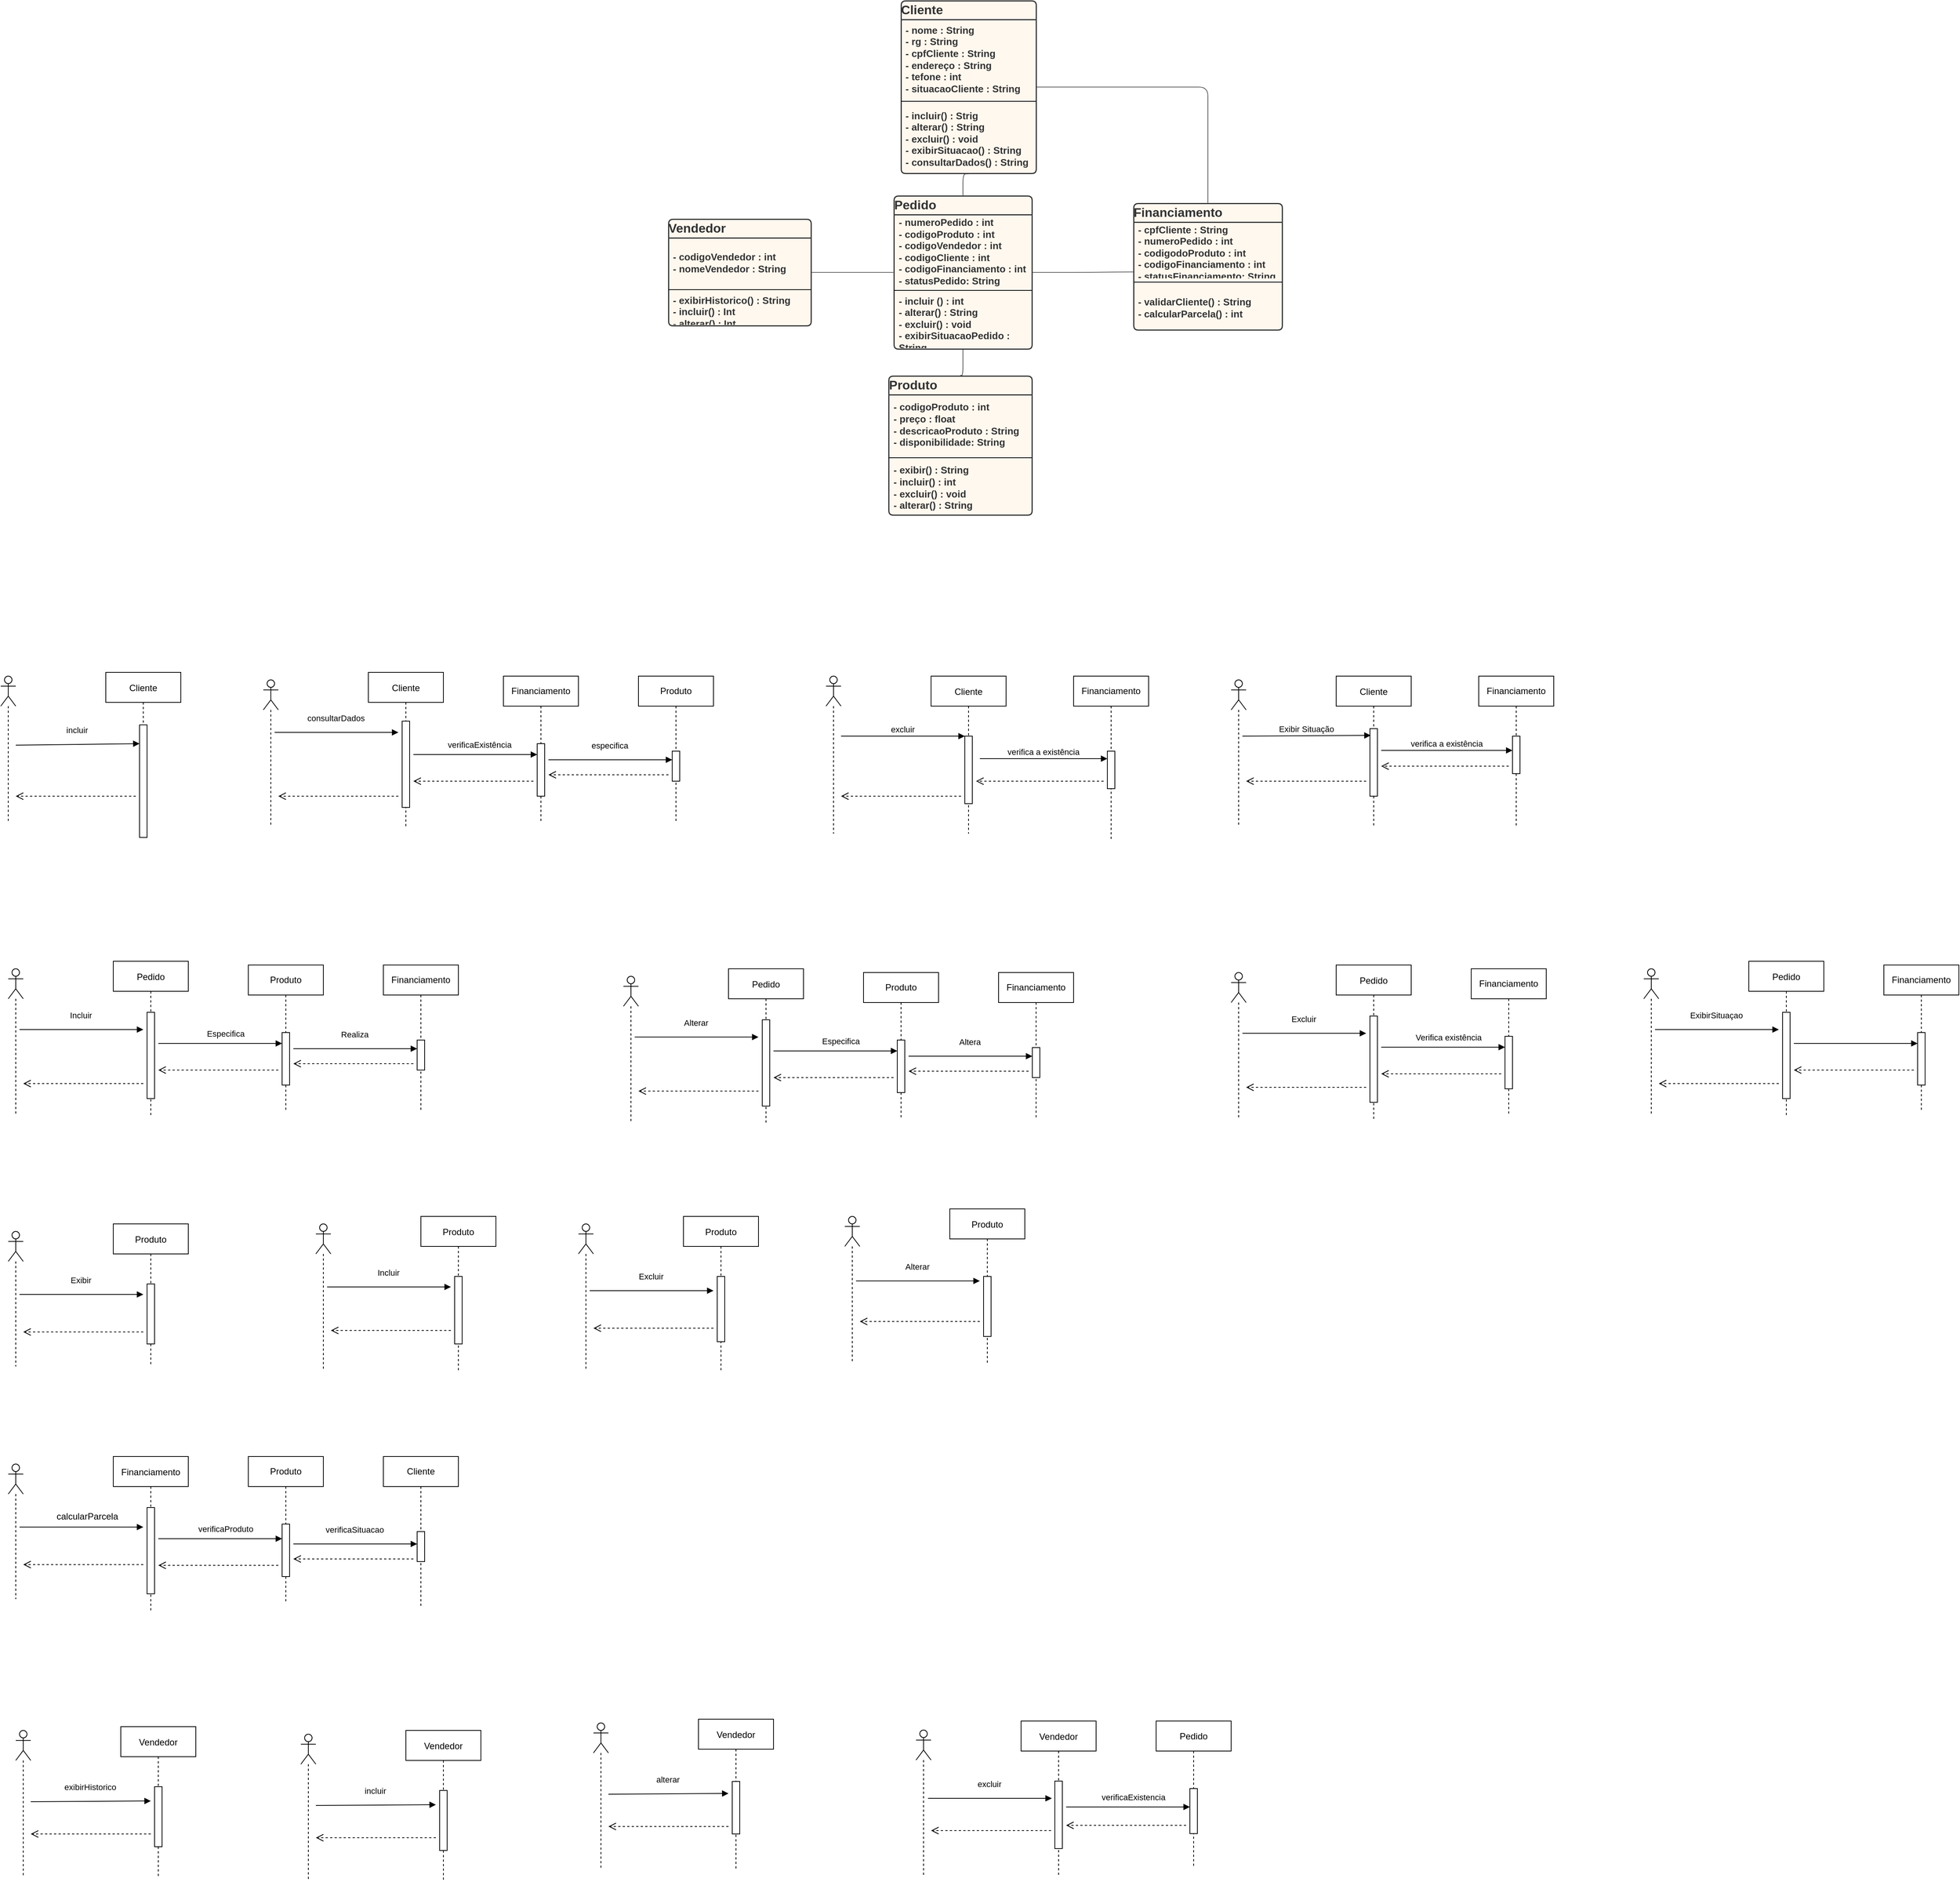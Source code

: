 <mxfile version="14.6.13" type="github">
  <diagram id="kgpKYQtTHZ0yAKxKKP6v" name="Page-1">
    <mxGraphModel dx="2568" dy="1493" grid="1" gridSize="10" guides="1" tooltips="1" connect="1" arrows="1" fold="1" page="1" pageScale="1" pageWidth="850" pageHeight="1100" math="0" shadow="0">
      <root>
        <mxCell id="0" />
        <mxCell id="1" parent="0" />
        <mxCell id="3nuBFxr9cyL0pnOWT2aG-5" value="Cliente" style="shape=umlLifeline;perimeter=lifelinePerimeter;container=1;collapsible=0;recursiveResize=0;rounded=0;shadow=0;strokeWidth=1;" parent="1" vertex="1">
          <mxGeometry x="300" y="80" width="100" height="210" as="geometry" />
        </mxCell>
        <mxCell id="3nuBFxr9cyL0pnOWT2aG-6" value="" style="points=[];perimeter=orthogonalPerimeter;rounded=0;shadow=0;strokeWidth=1;" parent="3nuBFxr9cyL0pnOWT2aG-5" vertex="1">
          <mxGeometry x="45" y="80" width="10" height="90" as="geometry" />
        </mxCell>
        <mxCell id="3nuBFxr9cyL0pnOWT2aG-7" value="" style="verticalAlign=bottom;endArrow=open;dashed=1;endSize=8;shadow=0;strokeWidth=1;" parent="1" edge="1">
          <mxGeometry relative="1" as="geometry">
            <mxPoint x="180" y="240" as="targetPoint" />
            <mxPoint x="340" y="240" as="sourcePoint" />
          </mxGeometry>
        </mxCell>
        <mxCell id="3nuBFxr9cyL0pnOWT2aG-8" value="excluir" style="verticalAlign=bottom;endArrow=block;entryX=0;entryY=0;shadow=0;strokeWidth=1;" parent="1" target="3nuBFxr9cyL0pnOWT2aG-6" edge="1">
          <mxGeometry relative="1" as="geometry">
            <mxPoint x="180" y="160" as="sourcePoint" />
          </mxGeometry>
        </mxCell>
        <mxCell id="IlzDBT_YhNbfhRG8kvDQ-3" value="" style="shape=umlLifeline;participant=umlActor;perimeter=lifelinePerimeter;whiteSpace=wrap;html=1;container=1;collapsible=0;recursiveResize=0;verticalAlign=top;spacingTop=36;outlineConnect=0;" parent="1" vertex="1">
          <mxGeometry x="160" y="80" width="20" height="210" as="geometry" />
        </mxCell>
        <mxCell id="IlzDBT_YhNbfhRG8kvDQ-4" value="Financiamento" style="shape=umlLifeline;perimeter=lifelinePerimeter;whiteSpace=wrap;html=1;container=1;collapsible=0;recursiveResize=0;outlineConnect=0;" parent="1" vertex="1">
          <mxGeometry x="490" y="80" width="100" height="220" as="geometry" />
        </mxCell>
        <mxCell id="IlzDBT_YhNbfhRG8kvDQ-5" value="" style="points=[];perimeter=orthogonalPerimeter;rounded=0;shadow=0;strokeWidth=1;" parent="1" vertex="1">
          <mxGeometry x="535" y="180" width="10" height="50" as="geometry" />
        </mxCell>
        <mxCell id="IlzDBT_YhNbfhRG8kvDQ-6" value="verifica a existência" style="verticalAlign=bottom;endArrow=block;entryX=0;entryY=0;shadow=0;strokeWidth=1;" parent="1" edge="1">
          <mxGeometry relative="1" as="geometry">
            <mxPoint x="365" y="190.0" as="sourcePoint" />
            <mxPoint x="535" y="190.0" as="targetPoint" />
          </mxGeometry>
        </mxCell>
        <mxCell id="IlzDBT_YhNbfhRG8kvDQ-7" value="" style="verticalAlign=bottom;endArrow=open;dashed=1;endSize=8;exitX=0;exitY=0.95;shadow=0;strokeWidth=1;" parent="1" edge="1">
          <mxGeometry x="-0.059" y="-10" relative="1" as="geometry">
            <mxPoint x="360" y="220.0" as="targetPoint" />
            <mxPoint x="530" y="220.0" as="sourcePoint" />
            <mxPoint as="offset" />
          </mxGeometry>
        </mxCell>
        <mxCell id="IlzDBT_YhNbfhRG8kvDQ-8" value="Cliente" style="shape=umlLifeline;perimeter=lifelinePerimeter;container=1;collapsible=0;recursiveResize=0;rounded=0;shadow=0;strokeWidth=1;" parent="1" vertex="1">
          <mxGeometry x="840" y="80" width="100" height="200" as="geometry" />
        </mxCell>
        <mxCell id="IlzDBT_YhNbfhRG8kvDQ-9" value="" style="points=[];perimeter=orthogonalPerimeter;rounded=0;shadow=0;strokeWidth=1;" parent="IlzDBT_YhNbfhRG8kvDQ-8" vertex="1">
          <mxGeometry x="45" y="70" width="10" height="90" as="geometry" />
        </mxCell>
        <mxCell id="IlzDBT_YhNbfhRG8kvDQ-10" value="" style="verticalAlign=bottom;endArrow=open;dashed=1;endSize=8;shadow=0;strokeWidth=1;" parent="1" edge="1">
          <mxGeometry relative="1" as="geometry">
            <mxPoint x="720" y="220" as="targetPoint" />
            <mxPoint x="880" y="220" as="sourcePoint" />
          </mxGeometry>
        </mxCell>
        <mxCell id="IlzDBT_YhNbfhRG8kvDQ-11" value="Exibir Situação" style="verticalAlign=bottom;endArrow=block;shadow=0;strokeWidth=1;entryX=0.1;entryY=0.1;entryDx=0;entryDy=0;entryPerimeter=0;" parent="1" target="IlzDBT_YhNbfhRG8kvDQ-9" edge="1">
          <mxGeometry relative="1" as="geometry">
            <mxPoint x="715" y="160.0" as="sourcePoint" />
            <mxPoint x="886" y="155" as="targetPoint" />
          </mxGeometry>
        </mxCell>
        <mxCell id="IlzDBT_YhNbfhRG8kvDQ-12" value="" style="shape=umlLifeline;participant=umlActor;perimeter=lifelinePerimeter;whiteSpace=wrap;html=1;container=1;collapsible=0;recursiveResize=0;verticalAlign=top;spacingTop=36;outlineConnect=0;" parent="1" vertex="1">
          <mxGeometry x="700" y="85" width="20" height="195" as="geometry" />
        </mxCell>
        <mxCell id="IlzDBT_YhNbfhRG8kvDQ-13" value="Financiamento" style="shape=umlLifeline;perimeter=lifelinePerimeter;whiteSpace=wrap;html=1;container=1;collapsible=0;recursiveResize=0;outlineConnect=0;" parent="1" vertex="1">
          <mxGeometry x="1030" y="80" width="100" height="200" as="geometry" />
        </mxCell>
        <mxCell id="IlzDBT_YhNbfhRG8kvDQ-14" value="" style="points=[];perimeter=orthogonalPerimeter;rounded=0;shadow=0;strokeWidth=1;" parent="IlzDBT_YhNbfhRG8kvDQ-13" vertex="1">
          <mxGeometry x="45" y="80" width="10" height="50" as="geometry" />
        </mxCell>
        <mxCell id="IlzDBT_YhNbfhRG8kvDQ-15" value="verifica a existência" style="verticalAlign=bottom;endArrow=block;entryX=0;entryY=0.38;shadow=0;strokeWidth=1;entryDx=0;entryDy=0;entryPerimeter=0;" parent="1" target="IlzDBT_YhNbfhRG8kvDQ-14" edge="1">
          <mxGeometry relative="1" as="geometry">
            <mxPoint x="900" y="179" as="sourcePoint" />
            <mxPoint x="1075" y="190.0" as="targetPoint" />
          </mxGeometry>
        </mxCell>
        <mxCell id="IlzDBT_YhNbfhRG8kvDQ-16" value="" style="verticalAlign=bottom;endArrow=open;dashed=1;endSize=8;shadow=0;strokeWidth=1;" parent="1" edge="1">
          <mxGeometry x="-0.059" y="-10" relative="1" as="geometry">
            <mxPoint x="900" y="200" as="targetPoint" />
            <mxPoint x="1070" y="200" as="sourcePoint" />
            <mxPoint as="offset" />
          </mxGeometry>
        </mxCell>
        <mxCell id="IlzDBT_YhNbfhRG8kvDQ-27" value="Cliente" style="shape=umlLifeline;perimeter=lifelinePerimeter;container=1;collapsible=0;recursiveResize=0;rounded=0;shadow=0;strokeWidth=1;" parent="1" vertex="1">
          <mxGeometry x="-450" y="75" width="100" height="205" as="geometry" />
        </mxCell>
        <mxCell id="IlzDBT_YhNbfhRG8kvDQ-28" value="" style="points=[];perimeter=orthogonalPerimeter;rounded=0;shadow=0;strokeWidth=1;" parent="IlzDBT_YhNbfhRG8kvDQ-27" vertex="1">
          <mxGeometry x="45" y="65" width="10" height="115" as="geometry" />
        </mxCell>
        <mxCell id="IlzDBT_YhNbfhRG8kvDQ-30" value="consultarDados" style="verticalAlign=bottom;endArrow=block;shadow=0;strokeWidth=1;" parent="1" edge="1">
          <mxGeometry x="-0.005" y="10" relative="1" as="geometry">
            <mxPoint x="-575" y="155.0" as="sourcePoint" />
            <mxPoint x="-410" y="155" as="targetPoint" />
            <mxPoint as="offset" />
          </mxGeometry>
        </mxCell>
        <mxCell id="IlzDBT_YhNbfhRG8kvDQ-31" value="" style="shape=umlLifeline;participant=umlActor;perimeter=lifelinePerimeter;whiteSpace=wrap;html=1;container=1;collapsible=0;recursiveResize=0;verticalAlign=top;spacingTop=36;outlineConnect=0;" parent="1" vertex="1">
          <mxGeometry x="-590" y="85" width="20" height="195" as="geometry" />
        </mxCell>
        <mxCell id="IlzDBT_YhNbfhRG8kvDQ-40" value="Cliente" style="shape=umlLifeline;perimeter=lifelinePerimeter;container=1;collapsible=0;recursiveResize=0;rounded=0;shadow=0;strokeWidth=1;" parent="1" vertex="1">
          <mxGeometry x="-800" y="75" width="100" height="220" as="geometry" />
        </mxCell>
        <mxCell id="IlzDBT_YhNbfhRG8kvDQ-41" value="" style="points=[];perimeter=orthogonalPerimeter;rounded=0;shadow=0;strokeWidth=1;" parent="IlzDBT_YhNbfhRG8kvDQ-40" vertex="1">
          <mxGeometry x="45" y="70" width="10" height="150" as="geometry" />
        </mxCell>
        <mxCell id="IlzDBT_YhNbfhRG8kvDQ-42" value="" style="verticalAlign=bottom;endArrow=open;dashed=1;endSize=8;shadow=0;strokeWidth=1;" parent="1" edge="1">
          <mxGeometry relative="1" as="geometry">
            <mxPoint x="-920" y="240" as="targetPoint" />
            <mxPoint x="-760" y="240" as="sourcePoint" />
          </mxGeometry>
        </mxCell>
        <mxCell id="IlzDBT_YhNbfhRG8kvDQ-43" value="incluir" style="verticalAlign=bottom;endArrow=block;shadow=0;strokeWidth=1;" parent="1" edge="1">
          <mxGeometry x="-0.005" y="10" relative="1" as="geometry">
            <mxPoint x="-920" y="172.0" as="sourcePoint" />
            <mxPoint x="-755" y="170" as="targetPoint" />
            <mxPoint as="offset" />
          </mxGeometry>
        </mxCell>
        <mxCell id="IlzDBT_YhNbfhRG8kvDQ-44" value="" style="shape=umlLifeline;participant=umlActor;perimeter=lifelinePerimeter;whiteSpace=wrap;html=1;container=1;collapsible=0;recursiveResize=0;verticalAlign=top;spacingTop=36;outlineConnect=0;" parent="1" vertex="1">
          <mxGeometry x="-940" y="80" width="20" height="195" as="geometry" />
        </mxCell>
        <mxCell id="IlzDBT_YhNbfhRG8kvDQ-46" value="Vendedor" style="html=1;overflow=block;blockSpacing=1;whiteSpace=wrap;swimlane;childLayout=stackLayout;horizontal=1;horizontalStack=0;resizeParent=1;resizeParentMax=0;resizeLast=0;collapsible=0;fontStyle=0;marginBottom=0;swimlaneFillColor=#ffdba9;startSize=25;whiteSpace=wrap;fontSize=16.8;fontColor=#333333;fontStyle=1;align=center;whiteSpace=wrap;align=left;spacing=0;strokeColor=#333333;strokeOpacity=100;fillOpacity=20;rounded=1;absoluteArcSize=1;arcSize=12;fillColor=#ffdba9;strokeWidth=1.5;" parent="1" vertex="1">
          <mxGeometry x="-50" y="-529" width="190" height="142" as="geometry" />
        </mxCell>
        <mxCell id="IlzDBT_YhNbfhRG8kvDQ-47" value="- codigoVendedor : int&#xa;- nomeVendedor : String" style="part=1;html=1;whiteSpace=wrap;resizeHeight=0;strokeColor=none;fillColor=none;align=left;verticalAlign=middle;spacingLeft=4;spacingRight=4;overflow=hidden;rotatable=0;points=[[0,0.5],[1,0.5]];portConstraint=eastwest;swimlaneFillColor=#ffdba9;strokeOpacity=100;fillOpacity=20;whiteSpace=wrap;fontSize=13;fontColor=#333333;fontStyle=1;" parent="IlzDBT_YhNbfhRG8kvDQ-46" vertex="1">
          <mxGeometry y="25" width="190" height="65" as="geometry" />
        </mxCell>
        <mxCell id="IlzDBT_YhNbfhRG8kvDQ-48" value="" style="line;strokeWidth=1;fillColor=none;align=left;verticalAlign=middle;spacingTop=-1;spacingLeft=3;spacingRight=3;rotatable=0;labelPosition=right;points=[];portConstraint=eastwest;" parent="IlzDBT_YhNbfhRG8kvDQ-46" vertex="1">
          <mxGeometry y="90" width="190" height="8" as="geometry" />
        </mxCell>
        <mxCell id="IlzDBT_YhNbfhRG8kvDQ-49" value="- exibirHistorico() : String&#xa;- incluir() : Int&#xa;- alterar() : Int&#xa;- excluir() :  void" style="part=1;html=1;whiteSpace=wrap;resizeHeight=0;strokeColor=none;fillColor=none;align=left;verticalAlign=middle;spacingLeft=4;spacingRight=4;overflow=hidden;rotatable=0;points=[[0,0.5],[1,0.5]];portConstraint=eastwest;swimlaneFillColor=#ffdba9;strokeOpacity=100;fillOpacity=20;whiteSpace=wrap;fontSize=13;fontColor=#333333;fontStyle=1;" parent="IlzDBT_YhNbfhRG8kvDQ-46" vertex="1">
          <mxGeometry y="98" width="190" height="44" as="geometry" />
        </mxCell>
        <mxCell id="IlzDBT_YhNbfhRG8kvDQ-50" value="Financiamento" style="html=1;overflow=block;blockSpacing=1;whiteSpace=wrap;swimlane;childLayout=stackLayout;horizontal=1;horizontalStack=0;resizeParent=1;resizeParentMax=0;resizeLast=0;collapsible=0;fontStyle=0;marginBottom=0;swimlaneFillColor=#ffdba9;startSize=25;whiteSpace=wrap;fontSize=16.8;fontColor=#333333;fontStyle=1;align=center;whiteSpace=wrap;align=left;spacing=0;strokeColor=#333333;strokeOpacity=100;fillOpacity=20;rounded=1;absoluteArcSize=1;arcSize=12;fillColor=#ffdba9;strokeWidth=1.5;" parent="1" vertex="1">
          <mxGeometry x="570" y="-550" width="198" height="168.657" as="geometry" />
        </mxCell>
        <mxCell id="IlzDBT_YhNbfhRG8kvDQ-51" value="- cpfCliente : String&#xa;- numeroPedido : int&#xa;- codigodoProduto :  int&#xa;- codigoFinanciamento : int&#xa;- statusFinanciamento: String" style="part=1;html=1;whiteSpace=wrap;resizeHeight=0;strokeColor=none;fillColor=none;align=left;verticalAlign=middle;spacingLeft=4;spacingRight=4;overflow=hidden;rotatable=0;points=[[0,0.5],[1,0.5]];portConstraint=eastwest;swimlaneFillColor=#ffdba9;strokeOpacity=100;fillOpacity=20;whiteSpace=wrap;fontSize=13;fontColor=#333333;fontStyle=1;" parent="IlzDBT_YhNbfhRG8kvDQ-50" vertex="1">
          <mxGeometry y="25" width="198" height="76" as="geometry" />
        </mxCell>
        <mxCell id="IlzDBT_YhNbfhRG8kvDQ-52" value="" style="line;strokeWidth=1;fillColor=none;align=left;verticalAlign=middle;spacingTop=-1;spacingLeft=3;spacingRight=3;rotatable=0;labelPosition=right;points=[];portConstraint=eastwest;" parent="IlzDBT_YhNbfhRG8kvDQ-50" vertex="1">
          <mxGeometry y="101" width="198" height="8" as="geometry" />
        </mxCell>
        <mxCell id="IlzDBT_YhNbfhRG8kvDQ-53" value="- validarCliente() : String&#xa;- calcularParcela() : int" style="part=1;html=1;whiteSpace=wrap;resizeHeight=0;strokeColor=none;fillColor=none;align=left;verticalAlign=middle;spacingLeft=4;spacingRight=4;overflow=hidden;rotatable=0;points=[[0,0.5],[1,0.5]];portConstraint=eastwest;swimlaneFillColor=#ffdba9;strokeOpacity=100;fillOpacity=20;whiteSpace=wrap;fontSize=13;fontColor=#333333;fontStyle=1;" parent="IlzDBT_YhNbfhRG8kvDQ-50" vertex="1">
          <mxGeometry y="109" width="198" height="59.657" as="geometry" />
        </mxCell>
        <mxCell id="IlzDBT_YhNbfhRG8kvDQ-54" value="Cliente" style="html=1;overflow=block;blockSpacing=1;whiteSpace=wrap;swimlane;childLayout=stackLayout;horizontal=1;horizontalStack=0;resizeParent=1;resizeParentMax=0;resizeLast=0;collapsible=0;fontStyle=0;marginBottom=0;swimlaneFillColor=#ffdba9;startSize=25;whiteSpace=wrap;fontSize=16.8;fontColor=#333333;fontStyle=1;align=center;whiteSpace=wrap;align=left;spacing=0;strokeColor=#333333;strokeOpacity=100;fillOpacity=20;rounded=1;absoluteArcSize=1;arcSize=12;fillColor=#ffdba9;strokeWidth=1.5;" parent="1" vertex="1">
          <mxGeometry x="260" y="-820" width="180" height="230" as="geometry" />
        </mxCell>
        <mxCell id="IlzDBT_YhNbfhRG8kvDQ-55" value="- nome : String&#xa;- rg : String&#xa;- cpfCliente : String&#xa;- endereço : String&#xa;- tefone : int&#xa;- situacaoCliente :  String" style="part=1;html=1;whiteSpace=wrap;resizeHeight=0;strokeColor=none;fillColor=none;align=left;verticalAlign=middle;spacingLeft=4;spacingRight=4;overflow=hidden;rotatable=0;points=[[0,0.5],[1,0.5]];portConstraint=eastwest;swimlaneFillColor=#ffdba9;strokeOpacity=100;fillOpacity=20;whiteSpace=wrap;fontSize=13;fontColor=#333333;fontStyle=1;" parent="IlzDBT_YhNbfhRG8kvDQ-54" vertex="1">
          <mxGeometry y="25" width="180" height="105" as="geometry" />
        </mxCell>
        <mxCell id="IlzDBT_YhNbfhRG8kvDQ-56" value="" style="line;strokeWidth=1;fillColor=none;align=left;verticalAlign=middle;spacingTop=-1;spacingLeft=3;spacingRight=3;rotatable=0;labelPosition=right;points=[];portConstraint=eastwest;" parent="IlzDBT_YhNbfhRG8kvDQ-54" vertex="1">
          <mxGeometry y="130" width="180" height="8" as="geometry" />
        </mxCell>
        <mxCell id="IlzDBT_YhNbfhRG8kvDQ-57" value="- incluir() : Strig&#xa;- alterar() : String&#xa;- excluir() : void&#xa;- exibirSituacao() : String&#xa;- consultarDados() : String" style="part=1;html=1;whiteSpace=wrap;resizeHeight=0;strokeColor=none;fillColor=none;align=left;verticalAlign=middle;spacingLeft=4;spacingRight=4;overflow=hidden;rotatable=0;points=[[0,0.5],[1,0.5]];portConstraint=eastwest;swimlaneFillColor=#ffdba9;strokeOpacity=100;fillOpacity=20;whiteSpace=wrap;fontSize=13;fontColor=#333333;fontStyle=1;" parent="IlzDBT_YhNbfhRG8kvDQ-54" vertex="1">
          <mxGeometry y="138" width="180" height="92" as="geometry" />
        </mxCell>
        <mxCell id="IlzDBT_YhNbfhRG8kvDQ-58" value="Produto" style="html=1;overflow=block;blockSpacing=1;whiteSpace=wrap;swimlane;childLayout=stackLayout;horizontal=1;horizontalStack=0;resizeParent=1;resizeParentMax=0;resizeLast=0;collapsible=0;fontStyle=0;marginBottom=0;swimlaneFillColor=#ffdba9;startSize=25;whiteSpace=wrap;fontSize=16.8;fontColor=#333333;fontStyle=1;align=center;whiteSpace=wrap;align=left;spacing=0;strokeColor=#333333;strokeOpacity=100;fillOpacity=20;rounded=1;absoluteArcSize=1;arcSize=12;fillColor=#ffdba9;strokeWidth=1.5;" parent="1" vertex="1">
          <mxGeometry x="243.5" y="-320" width="191" height="185.25" as="geometry" />
        </mxCell>
        <mxCell id="IlzDBT_YhNbfhRG8kvDQ-59" value="- codigoProduto :  int&#xa;- preço :  float&#xa;- descricaoProduto : String&#xa;- disponibilidade: String" style="part=1;html=1;whiteSpace=wrap;resizeHeight=0;strokeColor=none;fillColor=none;align=left;verticalAlign=middle;spacingLeft=4;spacingRight=4;overflow=hidden;rotatable=0;points=[[0,0.5],[1,0.5]];portConstraint=eastwest;swimlaneFillColor=#ffdba9;strokeOpacity=100;fillOpacity=20;whiteSpace=wrap;fontSize=13;fontColor=#333333;fontStyle=1;" parent="IlzDBT_YhNbfhRG8kvDQ-58" vertex="1">
          <mxGeometry y="25" width="191" height="80" as="geometry" />
        </mxCell>
        <mxCell id="IlzDBT_YhNbfhRG8kvDQ-60" value="" style="line;strokeWidth=1;fillColor=none;align=left;verticalAlign=middle;spacingTop=-1;spacingLeft=3;spacingRight=3;rotatable=0;labelPosition=right;points=[];portConstraint=eastwest;" parent="IlzDBT_YhNbfhRG8kvDQ-58" vertex="1">
          <mxGeometry y="105" width="191" height="8" as="geometry" />
        </mxCell>
        <mxCell id="IlzDBT_YhNbfhRG8kvDQ-61" value="- exibir() :  String&#xa;- incluir() : int&#xa;- excluir() : void&#xa;- alterar() : String" style="part=1;html=1;whiteSpace=wrap;resizeHeight=0;strokeColor=none;fillColor=none;align=left;verticalAlign=middle;spacingLeft=4;spacingRight=4;overflow=hidden;rotatable=0;points=[[0,0.5],[1,0.5]];portConstraint=eastwest;swimlaneFillColor=#ffdba9;strokeOpacity=100;fillOpacity=20;whiteSpace=wrap;fontSize=13;fontColor=#333333;fontStyle=1;" parent="IlzDBT_YhNbfhRG8kvDQ-58" vertex="1">
          <mxGeometry y="113" width="191" height="72.25" as="geometry" />
        </mxCell>
        <UserObject label="" lucidchartObjectId="Kd.h5yDTrZx3" id="IlzDBT_YhNbfhRG8kvDQ-62">
          <mxCell style="html=1;jettySize=18;whiteSpace=wrap;fontSize=13;strokeColor=#333333;strokeOpacity=100;strokeWidth=0.8;rounded=1;arcSize=24;edgeStyle=orthogonalEdgeStyle;startArrow=none;;endArrow=none;;exitX=1.004;exitY=0.5;exitPerimeter=0;entryX=-0.004;entryY=0.5;entryPerimeter=0;" parent="1" source="IlzDBT_YhNbfhRG8kvDQ-46" target="IlzDBT_YhNbfhRG8kvDQ-66" edge="1">
            <mxGeometry width="100" height="100" relative="1" as="geometry">
              <Array as="points" />
            </mxGeometry>
          </mxCell>
        </UserObject>
        <UserObject label="" lucidchartObjectId="ig.h.K.F-uv3" id="IlzDBT_YhNbfhRG8kvDQ-63">
          <mxCell style="html=1;jettySize=18;whiteSpace=wrap;fontSize=13;strokeColor=#333333;strokeOpacity=100;strokeWidth=0.8;rounded=1;arcSize=24;edgeStyle=orthogonalEdgeStyle;startArrow=none;;endArrow=none;;exitX=1.004;exitY=0.5;exitPerimeter=0;entryX=-0.003;entryY=0.542;entryPerimeter=0;" parent="1" source="IlzDBT_YhNbfhRG8kvDQ-66" target="IlzDBT_YhNbfhRG8kvDQ-50" edge="1">
            <mxGeometry width="100" height="100" relative="1" as="geometry">
              <Array as="points" />
            </mxGeometry>
          </mxCell>
        </UserObject>
        <UserObject label="" lucidchartObjectId="ug.h24fv4jcq" id="IlzDBT_YhNbfhRG8kvDQ-64">
          <mxCell style="html=1;jettySize=18;whiteSpace=wrap;fontSize=13;strokeColor=#333333;strokeOpacity=100;strokeWidth=0.8;rounded=1;arcSize=24;edgeStyle=orthogonalEdgeStyle;startArrow=none;;endArrow=none;;exitX=1.003;exitY=0.5;exitPerimeter=0;entryX=0.5;entryY=-0.004;entryPerimeter=0;" parent="1" source="IlzDBT_YhNbfhRG8kvDQ-54" target="IlzDBT_YhNbfhRG8kvDQ-50" edge="1">
            <mxGeometry width="100" height="100" relative="1" as="geometry">
              <Array as="points" />
            </mxGeometry>
          </mxCell>
        </UserObject>
        <UserObject label="" lucidchartObjectId="Vg.hbdh7Q2y." id="IlzDBT_YhNbfhRG8kvDQ-65">
          <mxCell style="html=1;jettySize=18;whiteSpace=wrap;fontSize=13;strokeColor=#333333;strokeOpacity=100;strokeWidth=0.8;rounded=1;arcSize=24;edgeStyle=orthogonalEdgeStyle;startArrow=none;;endArrow=none;;exitX=0.5;exitY=-0.004;exitPerimeter=0;entryX=0.5;entryY=1.003;entryPerimeter=0;" parent="1" source="IlzDBT_YhNbfhRG8kvDQ-58" target="IlzDBT_YhNbfhRG8kvDQ-66" edge="1">
            <mxGeometry width="100" height="100" relative="1" as="geometry">
              <Array as="points" />
            </mxGeometry>
          </mxCell>
        </UserObject>
        <mxCell id="IlzDBT_YhNbfhRG8kvDQ-66" value="Pedido" style="html=1;overflow=block;blockSpacing=1;whiteSpace=wrap;swimlane;childLayout=stackLayout;horizontal=1;horizontalStack=0;resizeParent=1;resizeParentMax=0;resizeLast=0;collapsible=0;fontStyle=0;marginBottom=0;swimlaneFillColor=#ffdba9;startSize=25;whiteSpace=wrap;fontSize=16.8;fontColor=#333333;fontStyle=1;align=center;whiteSpace=wrap;align=left;spacing=0;strokeColor=#333333;strokeOpacity=100;fillOpacity=20;rounded=1;absoluteArcSize=1;arcSize=12;fillColor=#ffdba9;strokeWidth=1.5;" parent="1" vertex="1">
          <mxGeometry x="250.5" y="-560" width="184" height="204" as="geometry" />
        </mxCell>
        <mxCell id="IlzDBT_YhNbfhRG8kvDQ-67" value="-  numeroPedido : int&#xa;- codigoProduto : int&#xa;- codigoVendedor : int&#xa;- codigoCliente : int&#xa;- codigoFinanciamento : int&#xa;- statusPedido: String" style="part=1;html=1;whiteSpace=wrap;resizeHeight=0;strokeColor=none;fillColor=none;align=left;verticalAlign=middle;spacingLeft=4;spacingRight=4;overflow=hidden;rotatable=0;points=[[0,0.5],[1,0.5]];portConstraint=eastwest;swimlaneFillColor=#ffdba9;strokeOpacity=100;fillOpacity=20;whiteSpace=wrap;fontSize=13;fontColor=#333333;fontStyle=1;" parent="IlzDBT_YhNbfhRG8kvDQ-66" vertex="1">
          <mxGeometry y="25" width="184" height="97" as="geometry" />
        </mxCell>
        <mxCell id="IlzDBT_YhNbfhRG8kvDQ-68" value="" style="line;strokeWidth=1;fillColor=none;align=left;verticalAlign=middle;spacingTop=-1;spacingLeft=3;spacingRight=3;rotatable=0;labelPosition=right;points=[];portConstraint=eastwest;" parent="IlzDBT_YhNbfhRG8kvDQ-66" vertex="1">
          <mxGeometry y="122" width="184" height="8" as="geometry" />
        </mxCell>
        <mxCell id="IlzDBT_YhNbfhRG8kvDQ-69" value="- incluir () : int&#xa;- alterar() :  String&#xa;- excluir() :  void&#xa;- exibirSituacaoPedido :  String" style="part=1;html=1;whiteSpace=wrap;resizeHeight=0;strokeColor=none;fillColor=none;align=left;verticalAlign=middle;spacingLeft=4;spacingRight=4;overflow=hidden;rotatable=0;points=[[0,0.5],[1,0.5]];portConstraint=eastwest;swimlaneFillColor=#ffdba9;strokeOpacity=100;fillOpacity=20;whiteSpace=wrap;fontSize=13;fontColor=#333333;fontStyle=1;" parent="IlzDBT_YhNbfhRG8kvDQ-66" vertex="1">
          <mxGeometry y="130" width="184" height="74" as="geometry" />
        </mxCell>
        <UserObject label="" lucidchartObjectId="pIli5hG8k33Q" id="IlzDBT_YhNbfhRG8kvDQ-70">
          <mxCell style="html=1;jettySize=18;whiteSpace=wrap;fontSize=13;strokeColor=#333333;strokeOpacity=100;strokeWidth=0.8;rounded=1;arcSize=24;edgeStyle=orthogonalEdgeStyle;startArrow=none;;endArrow=none;;exitX=0.5;exitY=1.003;exitPerimeter=0;entryX=0.5;entryY=-0.003;entryPerimeter=0;" parent="1" source="IlzDBT_YhNbfhRG8kvDQ-54" target="IlzDBT_YhNbfhRG8kvDQ-66" edge="1">
            <mxGeometry width="100" height="100" relative="1" as="geometry">
              <Array as="points" />
            </mxGeometry>
          </mxCell>
        </UserObject>
        <mxCell id="IlzDBT_YhNbfhRG8kvDQ-71" value="Financiamento" style="shape=umlLifeline;perimeter=lifelinePerimeter;whiteSpace=wrap;html=1;container=1;collapsible=0;recursiveResize=0;outlineConnect=0;" parent="1" vertex="1">
          <mxGeometry x="-270" y="80" width="100" height="195" as="geometry" />
        </mxCell>
        <mxCell id="IlzDBT_YhNbfhRG8kvDQ-73" value="" style="points=[];perimeter=orthogonalPerimeter;rounded=0;shadow=0;strokeWidth=1;" parent="IlzDBT_YhNbfhRG8kvDQ-71" vertex="1">
          <mxGeometry x="45" y="90" width="10" height="70" as="geometry" />
        </mxCell>
        <mxCell id="IlzDBT_YhNbfhRG8kvDQ-72" value="Produto" style="shape=umlLifeline;perimeter=lifelinePerimeter;whiteSpace=wrap;html=1;container=1;collapsible=0;recursiveResize=0;outlineConnect=0;" parent="1" vertex="1">
          <mxGeometry x="-90" y="80" width="100" height="195" as="geometry" />
        </mxCell>
        <mxCell id="IlzDBT_YhNbfhRG8kvDQ-74" value="" style="points=[];perimeter=orthogonalPerimeter;rounded=0;shadow=0;strokeWidth=1;" parent="IlzDBT_YhNbfhRG8kvDQ-72" vertex="1">
          <mxGeometry x="45" y="100" width="10" height="40" as="geometry" />
        </mxCell>
        <mxCell id="IlzDBT_YhNbfhRG8kvDQ-75" value="verificaExistência " style="verticalAlign=bottom;endArrow=block;shadow=0;strokeWidth=1;" parent="1" edge="1">
          <mxGeometry x="0.091" y="5" relative="1" as="geometry">
            <mxPoint x="-390" y="184.5" as="sourcePoint" />
            <mxPoint x="-225" y="184.5" as="targetPoint" />
            <mxPoint y="1" as="offset" />
          </mxGeometry>
        </mxCell>
        <mxCell id="IlzDBT_YhNbfhRG8kvDQ-76" value="especifica" style="verticalAlign=bottom;endArrow=block;shadow=0;strokeWidth=1;" parent="1" edge="1">
          <mxGeometry x="-0.005" y="10" relative="1" as="geometry">
            <mxPoint x="-210" y="191.5" as="sourcePoint" />
            <mxPoint x="-45" y="191.5" as="targetPoint" />
            <mxPoint as="offset" />
          </mxGeometry>
        </mxCell>
        <mxCell id="IlzDBT_YhNbfhRG8kvDQ-77" value="" style="verticalAlign=bottom;endArrow=open;dashed=1;endSize=8;shadow=0;strokeWidth=1;" parent="1" edge="1">
          <mxGeometry relative="1" as="geometry">
            <mxPoint x="-210" y="211.5" as="targetPoint" />
            <mxPoint x="-50" y="211.5" as="sourcePoint" />
          </mxGeometry>
        </mxCell>
        <mxCell id="IlzDBT_YhNbfhRG8kvDQ-78" value="" style="verticalAlign=bottom;endArrow=open;dashed=1;endSize=8;shadow=0;strokeWidth=1;" parent="1" edge="1">
          <mxGeometry relative="1" as="geometry">
            <mxPoint x="-390" y="220" as="targetPoint" />
            <mxPoint x="-230" y="220" as="sourcePoint" />
          </mxGeometry>
        </mxCell>
        <mxCell id="IlzDBT_YhNbfhRG8kvDQ-79" value="" style="verticalAlign=bottom;endArrow=open;dashed=1;endSize=8;shadow=0;strokeWidth=1;" parent="1" edge="1">
          <mxGeometry relative="1" as="geometry">
            <mxPoint x="-570" y="240" as="targetPoint" />
            <mxPoint x="-410" y="240" as="sourcePoint" />
          </mxGeometry>
        </mxCell>
        <mxCell id="rlOCz0cMKv89jhv7vYwl-30" value="Pedido" style="shape=umlLifeline;perimeter=lifelinePerimeter;container=1;collapsible=0;recursiveResize=0;rounded=0;shadow=0;strokeWidth=1;" parent="1" vertex="1">
          <mxGeometry x="-790" y="460" width="100" height="205" as="geometry" />
        </mxCell>
        <mxCell id="rlOCz0cMKv89jhv7vYwl-31" value="" style="points=[];perimeter=orthogonalPerimeter;rounded=0;shadow=0;strokeWidth=1;" parent="rlOCz0cMKv89jhv7vYwl-30" vertex="1">
          <mxGeometry x="45" y="68" width="10" height="115" as="geometry" />
        </mxCell>
        <mxCell id="rlOCz0cMKv89jhv7vYwl-32" value="Incluir" style="verticalAlign=bottom;endArrow=block;shadow=0;strokeWidth=1;" parent="1" edge="1">
          <mxGeometry x="-0.005" y="10" relative="1" as="geometry">
            <mxPoint x="-915" y="551" as="sourcePoint" />
            <mxPoint x="-750" y="551" as="targetPoint" />
            <mxPoint as="offset" />
          </mxGeometry>
        </mxCell>
        <mxCell id="rlOCz0cMKv89jhv7vYwl-33" value="" style="shape=umlLifeline;participant=umlActor;perimeter=lifelinePerimeter;whiteSpace=wrap;html=1;container=1;collapsible=0;recursiveResize=0;verticalAlign=top;spacingTop=36;outlineConnect=0;" parent="1" vertex="1">
          <mxGeometry x="-930" y="470" width="20" height="195" as="geometry" />
        </mxCell>
        <mxCell id="rlOCz0cMKv89jhv7vYwl-34" value="Produto" style="shape=umlLifeline;perimeter=lifelinePerimeter;whiteSpace=wrap;html=1;container=1;collapsible=0;recursiveResize=0;outlineConnect=0;" parent="1" vertex="1">
          <mxGeometry x="-610" y="465" width="100" height="195" as="geometry" />
        </mxCell>
        <mxCell id="rlOCz0cMKv89jhv7vYwl-35" value="" style="points=[];perimeter=orthogonalPerimeter;rounded=0;shadow=0;strokeWidth=1;" parent="rlOCz0cMKv89jhv7vYwl-34" vertex="1">
          <mxGeometry x="45" y="90" width="10" height="70" as="geometry" />
        </mxCell>
        <mxCell id="rlOCz0cMKv89jhv7vYwl-36" value="Financiamento" style="shape=umlLifeline;perimeter=lifelinePerimeter;whiteSpace=wrap;html=1;container=1;collapsible=0;recursiveResize=0;outlineConnect=0;" parent="1" vertex="1">
          <mxGeometry x="-430" y="465" width="100" height="195" as="geometry" />
        </mxCell>
        <mxCell id="rlOCz0cMKv89jhv7vYwl-37" value="" style="points=[];perimeter=orthogonalPerimeter;rounded=0;shadow=0;strokeWidth=1;" parent="rlOCz0cMKv89jhv7vYwl-36" vertex="1">
          <mxGeometry x="45" y="100" width="10" height="40" as="geometry" />
        </mxCell>
        <mxCell id="rlOCz0cMKv89jhv7vYwl-38" value="Especifica" style="verticalAlign=bottom;endArrow=block;shadow=0;strokeWidth=1;" parent="1" edge="1">
          <mxGeometry x="0.091" y="5" relative="1" as="geometry">
            <mxPoint x="-730" y="569.5" as="sourcePoint" />
            <mxPoint x="-565" y="569.5" as="targetPoint" />
            <mxPoint y="1" as="offset" />
          </mxGeometry>
        </mxCell>
        <mxCell id="rlOCz0cMKv89jhv7vYwl-39" value="Realiza" style="verticalAlign=bottom;endArrow=block;shadow=0;strokeWidth=1;" parent="1" edge="1">
          <mxGeometry x="-0.005" y="10" relative="1" as="geometry">
            <mxPoint x="-550" y="576.5" as="sourcePoint" />
            <mxPoint x="-385" y="576.5" as="targetPoint" />
            <mxPoint as="offset" />
          </mxGeometry>
        </mxCell>
        <mxCell id="rlOCz0cMKv89jhv7vYwl-40" value="" style="verticalAlign=bottom;endArrow=open;dashed=1;endSize=8;shadow=0;strokeWidth=1;" parent="1" edge="1">
          <mxGeometry relative="1" as="geometry">
            <mxPoint x="-550" y="596.5" as="targetPoint" />
            <mxPoint x="-390" y="596.5" as="sourcePoint" />
          </mxGeometry>
        </mxCell>
        <mxCell id="rlOCz0cMKv89jhv7vYwl-41" value="" style="verticalAlign=bottom;endArrow=open;dashed=1;endSize=8;shadow=0;strokeWidth=1;" parent="1" edge="1">
          <mxGeometry relative="1" as="geometry">
            <mxPoint x="-730" y="605" as="targetPoint" />
            <mxPoint x="-570" y="605" as="sourcePoint" />
          </mxGeometry>
        </mxCell>
        <mxCell id="rlOCz0cMKv89jhv7vYwl-42" value="" style="verticalAlign=bottom;endArrow=open;dashed=1;endSize=8;shadow=0;strokeWidth=1;" parent="1" edge="1">
          <mxGeometry relative="1" as="geometry">
            <mxPoint x="-910" y="623" as="targetPoint" />
            <mxPoint x="-750" y="623" as="sourcePoint" />
          </mxGeometry>
        </mxCell>
        <mxCell id="rlOCz0cMKv89jhv7vYwl-43" value="Pedido" style="shape=umlLifeline;perimeter=lifelinePerimeter;container=1;collapsible=0;recursiveResize=0;rounded=0;shadow=0;strokeWidth=1;" parent="1" vertex="1">
          <mxGeometry x="30" y="470" width="100" height="205" as="geometry" />
        </mxCell>
        <mxCell id="rlOCz0cMKv89jhv7vYwl-44" value="" style="points=[];perimeter=orthogonalPerimeter;rounded=0;shadow=0;strokeWidth=1;" parent="rlOCz0cMKv89jhv7vYwl-43" vertex="1">
          <mxGeometry x="45" y="68" width="10" height="115" as="geometry" />
        </mxCell>
        <mxCell id="rlOCz0cMKv89jhv7vYwl-45" value="Alterar" style="verticalAlign=bottom;endArrow=block;shadow=0;strokeWidth=1;" parent="1" edge="1">
          <mxGeometry x="-0.005" y="10" relative="1" as="geometry">
            <mxPoint x="-95" y="561" as="sourcePoint" />
            <mxPoint x="70" y="561" as="targetPoint" />
            <mxPoint as="offset" />
          </mxGeometry>
        </mxCell>
        <mxCell id="rlOCz0cMKv89jhv7vYwl-46" value="" style="shape=umlLifeline;participant=umlActor;perimeter=lifelinePerimeter;whiteSpace=wrap;html=1;container=1;collapsible=0;recursiveResize=0;verticalAlign=top;spacingTop=36;outlineConnect=0;" parent="1" vertex="1">
          <mxGeometry x="-110" y="480" width="20" height="195" as="geometry" />
        </mxCell>
        <mxCell id="rlOCz0cMKv89jhv7vYwl-47" value="Produto" style="shape=umlLifeline;perimeter=lifelinePerimeter;whiteSpace=wrap;html=1;container=1;collapsible=0;recursiveResize=0;outlineConnect=0;" parent="1" vertex="1">
          <mxGeometry x="210" y="475" width="100" height="195" as="geometry" />
        </mxCell>
        <mxCell id="rlOCz0cMKv89jhv7vYwl-48" value="" style="points=[];perimeter=orthogonalPerimeter;rounded=0;shadow=0;strokeWidth=1;" parent="rlOCz0cMKv89jhv7vYwl-47" vertex="1">
          <mxGeometry x="45" y="90" width="10" height="70" as="geometry" />
        </mxCell>
        <mxCell id="rlOCz0cMKv89jhv7vYwl-49" value="Financiamento" style="shape=umlLifeline;perimeter=lifelinePerimeter;whiteSpace=wrap;html=1;container=1;collapsible=0;recursiveResize=0;outlineConnect=0;" parent="1" vertex="1">
          <mxGeometry x="390" y="475" width="100" height="195" as="geometry" />
        </mxCell>
        <mxCell id="rlOCz0cMKv89jhv7vYwl-50" value="" style="points=[];perimeter=orthogonalPerimeter;rounded=0;shadow=0;strokeWidth=1;" parent="rlOCz0cMKv89jhv7vYwl-49" vertex="1">
          <mxGeometry x="45" y="100" width="10" height="40" as="geometry" />
        </mxCell>
        <mxCell id="rlOCz0cMKv89jhv7vYwl-51" value="Especifica" style="verticalAlign=bottom;endArrow=block;shadow=0;strokeWidth=1;" parent="1" edge="1">
          <mxGeometry x="0.091" y="5" relative="1" as="geometry">
            <mxPoint x="90" y="579.5" as="sourcePoint" />
            <mxPoint x="255" y="579.5" as="targetPoint" />
            <mxPoint y="1" as="offset" />
          </mxGeometry>
        </mxCell>
        <mxCell id="rlOCz0cMKv89jhv7vYwl-52" value="Altera" style="verticalAlign=bottom;endArrow=block;shadow=0;strokeWidth=1;" parent="1" edge="1">
          <mxGeometry x="-0.005" y="10" relative="1" as="geometry">
            <mxPoint x="270" y="586.5" as="sourcePoint" />
            <mxPoint x="435" y="586.5" as="targetPoint" />
            <mxPoint as="offset" />
          </mxGeometry>
        </mxCell>
        <mxCell id="rlOCz0cMKv89jhv7vYwl-53" value="" style="verticalAlign=bottom;endArrow=open;dashed=1;endSize=8;shadow=0;strokeWidth=1;" parent="1" edge="1">
          <mxGeometry relative="1" as="geometry">
            <mxPoint x="270" y="606.5" as="targetPoint" />
            <mxPoint x="430" y="606.5" as="sourcePoint" />
          </mxGeometry>
        </mxCell>
        <mxCell id="rlOCz0cMKv89jhv7vYwl-54" value="" style="verticalAlign=bottom;endArrow=open;dashed=1;endSize=8;shadow=0;strokeWidth=1;" parent="1" edge="1">
          <mxGeometry relative="1" as="geometry">
            <mxPoint x="90" y="615" as="targetPoint" />
            <mxPoint x="250" y="615" as="sourcePoint" />
          </mxGeometry>
        </mxCell>
        <mxCell id="rlOCz0cMKv89jhv7vYwl-55" value="" style="verticalAlign=bottom;endArrow=open;dashed=1;endSize=8;shadow=0;strokeWidth=1;" parent="1" edge="1">
          <mxGeometry relative="1" as="geometry">
            <mxPoint x="-90" y="633" as="targetPoint" />
            <mxPoint x="70" y="633" as="sourcePoint" />
          </mxGeometry>
        </mxCell>
        <mxCell id="rlOCz0cMKv89jhv7vYwl-56" value="Pedido" style="shape=umlLifeline;perimeter=lifelinePerimeter;container=1;collapsible=0;recursiveResize=0;rounded=0;shadow=0;strokeWidth=1;" parent="1" vertex="1">
          <mxGeometry x="840" y="465" width="100" height="205" as="geometry" />
        </mxCell>
        <mxCell id="rlOCz0cMKv89jhv7vYwl-57" value="" style="points=[];perimeter=orthogonalPerimeter;rounded=0;shadow=0;strokeWidth=1;" parent="rlOCz0cMKv89jhv7vYwl-56" vertex="1">
          <mxGeometry x="45" y="68" width="10" height="115" as="geometry" />
        </mxCell>
        <mxCell id="rlOCz0cMKv89jhv7vYwl-58" value="Excluir" style="verticalAlign=bottom;endArrow=block;shadow=0;strokeWidth=1;" parent="1" edge="1">
          <mxGeometry x="-0.005" y="10" relative="1" as="geometry">
            <mxPoint x="715" y="556" as="sourcePoint" />
            <mxPoint x="880" y="556" as="targetPoint" />
            <mxPoint as="offset" />
          </mxGeometry>
        </mxCell>
        <mxCell id="rlOCz0cMKv89jhv7vYwl-59" value="" style="shape=umlLifeline;participant=umlActor;perimeter=lifelinePerimeter;whiteSpace=wrap;html=1;container=1;collapsible=0;recursiveResize=0;verticalAlign=top;spacingTop=36;outlineConnect=0;" parent="1" vertex="1">
          <mxGeometry x="700" y="475" width="20" height="195" as="geometry" />
        </mxCell>
        <mxCell id="rlOCz0cMKv89jhv7vYwl-60" value="Financiamento" style="shape=umlLifeline;perimeter=lifelinePerimeter;whiteSpace=wrap;html=1;container=1;collapsible=0;recursiveResize=0;outlineConnect=0;" parent="1" vertex="1">
          <mxGeometry x="1020" y="470" width="100" height="195" as="geometry" />
        </mxCell>
        <mxCell id="rlOCz0cMKv89jhv7vYwl-61" value="" style="points=[];perimeter=orthogonalPerimeter;rounded=0;shadow=0;strokeWidth=1;" parent="rlOCz0cMKv89jhv7vYwl-60" vertex="1">
          <mxGeometry x="45" y="90" width="10" height="70" as="geometry" />
        </mxCell>
        <mxCell id="rlOCz0cMKv89jhv7vYwl-64" value="Verifica existência" style="verticalAlign=bottom;endArrow=block;shadow=0;strokeWidth=1;" parent="1" edge="1">
          <mxGeometry x="0.091" y="5" relative="1" as="geometry">
            <mxPoint x="900" y="574.5" as="sourcePoint" />
            <mxPoint x="1065" y="574.5" as="targetPoint" />
            <mxPoint y="1" as="offset" />
          </mxGeometry>
        </mxCell>
        <mxCell id="rlOCz0cMKv89jhv7vYwl-67" value="" style="verticalAlign=bottom;endArrow=open;dashed=1;endSize=8;shadow=0;strokeWidth=1;" parent="1" edge="1">
          <mxGeometry relative="1" as="geometry">
            <mxPoint x="900" y="610" as="targetPoint" />
            <mxPoint x="1060" y="610" as="sourcePoint" />
          </mxGeometry>
        </mxCell>
        <mxCell id="rlOCz0cMKv89jhv7vYwl-68" value="" style="verticalAlign=bottom;endArrow=open;dashed=1;endSize=8;shadow=0;strokeWidth=1;" parent="1" edge="1">
          <mxGeometry relative="1" as="geometry">
            <mxPoint x="720" y="628" as="targetPoint" />
            <mxPoint x="880" y="628" as="sourcePoint" />
          </mxGeometry>
        </mxCell>
        <mxCell id="rlOCz0cMKv89jhv7vYwl-69" value="Pedido" style="shape=umlLifeline;perimeter=lifelinePerimeter;container=1;collapsible=0;recursiveResize=0;rounded=0;shadow=0;strokeWidth=1;" parent="1" vertex="1">
          <mxGeometry x="1390" y="460" width="100" height="205" as="geometry" />
        </mxCell>
        <mxCell id="rlOCz0cMKv89jhv7vYwl-70" value="" style="points=[];perimeter=orthogonalPerimeter;rounded=0;shadow=0;strokeWidth=1;" parent="rlOCz0cMKv89jhv7vYwl-69" vertex="1">
          <mxGeometry x="45" y="68" width="10" height="115" as="geometry" />
        </mxCell>
        <mxCell id="rlOCz0cMKv89jhv7vYwl-71" value="ExibirSituaçao" style="verticalAlign=bottom;endArrow=block;shadow=0;strokeWidth=1;" parent="1" edge="1">
          <mxGeometry x="-0.005" y="10" relative="1" as="geometry">
            <mxPoint x="1265" y="551" as="sourcePoint" />
            <mxPoint x="1430" y="551" as="targetPoint" />
            <mxPoint as="offset" />
          </mxGeometry>
        </mxCell>
        <mxCell id="rlOCz0cMKv89jhv7vYwl-72" value="" style="shape=umlLifeline;participant=umlActor;perimeter=lifelinePerimeter;whiteSpace=wrap;html=1;container=1;collapsible=0;recursiveResize=0;verticalAlign=top;spacingTop=36;outlineConnect=0;" parent="1" vertex="1">
          <mxGeometry x="1250" y="470" width="20" height="195" as="geometry" />
        </mxCell>
        <mxCell id="rlOCz0cMKv89jhv7vYwl-73" value="Financiamento" style="shape=umlLifeline;perimeter=lifelinePerimeter;whiteSpace=wrap;html=1;container=1;collapsible=0;recursiveResize=0;outlineConnect=0;" parent="1" vertex="1">
          <mxGeometry x="1570" y="465" width="100" height="195" as="geometry" />
        </mxCell>
        <mxCell id="rlOCz0cMKv89jhv7vYwl-74" value="" style="points=[];perimeter=orthogonalPerimeter;rounded=0;shadow=0;strokeWidth=1;" parent="rlOCz0cMKv89jhv7vYwl-73" vertex="1">
          <mxGeometry x="45" y="90" width="10" height="70" as="geometry" />
        </mxCell>
        <mxCell id="rlOCz0cMKv89jhv7vYwl-75" value="" style="verticalAlign=bottom;endArrow=block;shadow=0;strokeWidth=1;" parent="1" edge="1">
          <mxGeometry x="0.091" y="5" relative="1" as="geometry">
            <mxPoint x="1450" y="569.5" as="sourcePoint" />
            <mxPoint x="1615" y="569.5" as="targetPoint" />
            <mxPoint y="1" as="offset" />
          </mxGeometry>
        </mxCell>
        <mxCell id="rlOCz0cMKv89jhv7vYwl-76" value="" style="verticalAlign=bottom;endArrow=open;dashed=1;endSize=8;shadow=0;strokeWidth=1;" parent="1" edge="1">
          <mxGeometry relative="1" as="geometry">
            <mxPoint x="1450" y="605" as="targetPoint" />
            <mxPoint x="1610" y="605" as="sourcePoint" />
          </mxGeometry>
        </mxCell>
        <mxCell id="rlOCz0cMKv89jhv7vYwl-77" value="" style="verticalAlign=bottom;endArrow=open;dashed=1;endSize=8;shadow=0;strokeWidth=1;" parent="1" edge="1">
          <mxGeometry relative="1" as="geometry">
            <mxPoint x="1270" y="623" as="targetPoint" />
            <mxPoint x="1430" y="623" as="sourcePoint" />
          </mxGeometry>
        </mxCell>
        <mxCell id="rlOCz0cMKv89jhv7vYwl-78" value="Produto" style="shape=umlLifeline;perimeter=lifelinePerimeter;container=1;collapsible=0;recursiveResize=0;rounded=0;shadow=0;strokeWidth=1;" parent="1" vertex="1">
          <mxGeometry x="-790" y="810" width="100" height="190" as="geometry" />
        </mxCell>
        <mxCell id="rlOCz0cMKv89jhv7vYwl-79" value="" style="points=[];perimeter=orthogonalPerimeter;rounded=0;shadow=0;strokeWidth=1;" parent="rlOCz0cMKv89jhv7vYwl-78" vertex="1">
          <mxGeometry x="45" y="80" width="10" height="80" as="geometry" />
        </mxCell>
        <mxCell id="rlOCz0cMKv89jhv7vYwl-80" value="Exibir" style="verticalAlign=bottom;endArrow=block;shadow=0;strokeWidth=1;" parent="1" edge="1">
          <mxGeometry x="-0.005" y="10" relative="1" as="geometry">
            <mxPoint x="-915" y="904" as="sourcePoint" />
            <mxPoint x="-750" y="904" as="targetPoint" />
            <mxPoint as="offset" />
          </mxGeometry>
        </mxCell>
        <mxCell id="rlOCz0cMKv89jhv7vYwl-81" value="" style="shape=umlLifeline;participant=umlActor;perimeter=lifelinePerimeter;whiteSpace=wrap;html=1;container=1;collapsible=0;recursiveResize=0;verticalAlign=top;spacingTop=36;outlineConnect=0;" parent="1" vertex="1">
          <mxGeometry x="-930" y="820" width="20" height="180" as="geometry" />
        </mxCell>
        <mxCell id="rlOCz0cMKv89jhv7vYwl-90" value="" style="verticalAlign=bottom;endArrow=open;dashed=1;endSize=8;shadow=0;strokeWidth=1;" parent="1" edge="1">
          <mxGeometry relative="1" as="geometry">
            <mxPoint x="-910" y="954" as="targetPoint" />
            <mxPoint x="-750" y="954" as="sourcePoint" />
          </mxGeometry>
        </mxCell>
        <mxCell id="vx2E2OW8xIj6aME_3n_N-1" value="Produto" style="shape=umlLifeline;perimeter=lifelinePerimeter;container=1;collapsible=0;recursiveResize=0;rounded=0;shadow=0;strokeWidth=1;" vertex="1" parent="1">
          <mxGeometry x="-380" y="800" width="100" height="205" as="geometry" />
        </mxCell>
        <mxCell id="vx2E2OW8xIj6aME_3n_N-2" value="" style="points=[];perimeter=orthogonalPerimeter;rounded=0;shadow=0;strokeWidth=1;" vertex="1" parent="vx2E2OW8xIj6aME_3n_N-1">
          <mxGeometry x="45" y="80" width="10" height="90" as="geometry" />
        </mxCell>
        <mxCell id="vx2E2OW8xIj6aME_3n_N-3" value="Incluir" style="verticalAlign=bottom;endArrow=block;shadow=0;strokeWidth=1;" edge="1" parent="1">
          <mxGeometry x="-0.005" y="10" relative="1" as="geometry">
            <mxPoint x="-505" y="894" as="sourcePoint" />
            <mxPoint x="-340" y="894" as="targetPoint" />
            <mxPoint as="offset" />
          </mxGeometry>
        </mxCell>
        <mxCell id="vx2E2OW8xIj6aME_3n_N-4" value="" style="shape=umlLifeline;participant=umlActor;perimeter=lifelinePerimeter;whiteSpace=wrap;html=1;container=1;collapsible=0;recursiveResize=0;verticalAlign=top;spacingTop=36;outlineConnect=0;" vertex="1" parent="1">
          <mxGeometry x="-520" y="810" width="20" height="195" as="geometry" />
        </mxCell>
        <mxCell id="vx2E2OW8xIj6aME_3n_N-5" value="" style="verticalAlign=bottom;endArrow=open;dashed=1;endSize=8;shadow=0;strokeWidth=1;" edge="1" parent="1">
          <mxGeometry relative="1" as="geometry">
            <mxPoint x="-500" y="952" as="targetPoint" />
            <mxPoint x="-340" y="952" as="sourcePoint" />
          </mxGeometry>
        </mxCell>
        <mxCell id="vx2E2OW8xIj6aME_3n_N-10" value="Produto" style="shape=umlLifeline;perimeter=lifelinePerimeter;container=1;collapsible=0;recursiveResize=0;rounded=0;shadow=0;strokeWidth=1;" vertex="1" parent="1">
          <mxGeometry x="-30" y="800" width="100" height="205" as="geometry" />
        </mxCell>
        <mxCell id="vx2E2OW8xIj6aME_3n_N-11" value="" style="points=[];perimeter=orthogonalPerimeter;rounded=0;shadow=0;strokeWidth=1;" vertex="1" parent="vx2E2OW8xIj6aME_3n_N-10">
          <mxGeometry x="45" y="80" width="10" height="87" as="geometry" />
        </mxCell>
        <mxCell id="vx2E2OW8xIj6aME_3n_N-12" value="Excluir" style="verticalAlign=bottom;endArrow=block;shadow=0;strokeWidth=1;" edge="1" parent="1">
          <mxGeometry x="-0.005" y="10" relative="1" as="geometry">
            <mxPoint x="-155" y="899" as="sourcePoint" />
            <mxPoint x="10" y="899" as="targetPoint" />
            <mxPoint as="offset" />
          </mxGeometry>
        </mxCell>
        <mxCell id="vx2E2OW8xIj6aME_3n_N-13" value="" style="shape=umlLifeline;participant=umlActor;perimeter=lifelinePerimeter;whiteSpace=wrap;html=1;container=1;collapsible=0;recursiveResize=0;verticalAlign=top;spacingTop=36;outlineConnect=0;" vertex="1" parent="1">
          <mxGeometry x="-170" y="810" width="20" height="195" as="geometry" />
        </mxCell>
        <mxCell id="vx2E2OW8xIj6aME_3n_N-14" value="" style="verticalAlign=bottom;endArrow=open;dashed=1;endSize=8;shadow=0;strokeWidth=1;" edge="1" parent="1">
          <mxGeometry relative="1" as="geometry">
            <mxPoint x="-150" y="949" as="targetPoint" />
            <mxPoint x="10" y="949" as="sourcePoint" />
          </mxGeometry>
        </mxCell>
        <mxCell id="vx2E2OW8xIj6aME_3n_N-15" value="Produto" style="shape=umlLifeline;perimeter=lifelinePerimeter;container=1;collapsible=0;recursiveResize=0;rounded=0;shadow=0;strokeWidth=1;" vertex="1" parent="1">
          <mxGeometry x="325" y="790" width="100" height="205" as="geometry" />
        </mxCell>
        <mxCell id="vx2E2OW8xIj6aME_3n_N-16" value="" style="points=[];perimeter=orthogonalPerimeter;rounded=0;shadow=0;strokeWidth=1;" vertex="1" parent="vx2E2OW8xIj6aME_3n_N-15">
          <mxGeometry x="45" y="90" width="10" height="80" as="geometry" />
        </mxCell>
        <mxCell id="vx2E2OW8xIj6aME_3n_N-17" value="Alterar" style="verticalAlign=bottom;endArrow=block;shadow=0;strokeWidth=1;" edge="1" parent="1">
          <mxGeometry x="-0.005" y="10" relative="1" as="geometry">
            <mxPoint x="200" y="886" as="sourcePoint" />
            <mxPoint x="365" y="886" as="targetPoint" />
            <mxPoint as="offset" />
          </mxGeometry>
        </mxCell>
        <mxCell id="vx2E2OW8xIj6aME_3n_N-18" value="" style="shape=umlLifeline;participant=umlActor;perimeter=lifelinePerimeter;whiteSpace=wrap;html=1;container=1;collapsible=0;recursiveResize=0;verticalAlign=top;spacingTop=36;outlineConnect=0;" vertex="1" parent="1">
          <mxGeometry x="185" y="800" width="20" height="195" as="geometry" />
        </mxCell>
        <mxCell id="vx2E2OW8xIj6aME_3n_N-19" value="" style="verticalAlign=bottom;endArrow=open;dashed=1;endSize=8;shadow=0;strokeWidth=1;" edge="1" parent="1">
          <mxGeometry relative="1" as="geometry">
            <mxPoint x="205" y="940" as="targetPoint" />
            <mxPoint x="365" y="940" as="sourcePoint" />
          </mxGeometry>
        </mxCell>
        <mxCell id="vx2E2OW8xIj6aME_3n_N-21" value="" style="verticalAlign=bottom;endArrow=block;shadow=0;strokeWidth=1;" edge="1" parent="1">
          <mxGeometry x="-0.005" y="10" relative="1" as="geometry">
            <mxPoint x="-915" y="1214" as="sourcePoint" />
            <mxPoint x="-750" y="1214" as="targetPoint" />
            <mxPoint as="offset" />
          </mxGeometry>
        </mxCell>
        <mxCell id="vx2E2OW8xIj6aME_3n_N-22" value="" style="shape=umlLifeline;participant=umlActor;perimeter=lifelinePerimeter;whiteSpace=wrap;html=1;container=1;collapsible=0;recursiveResize=0;verticalAlign=top;spacingTop=36;outlineConnect=0;" vertex="1" parent="1">
          <mxGeometry x="-930" y="1130" width="20" height="180" as="geometry" />
        </mxCell>
        <mxCell id="vx2E2OW8xIj6aME_3n_N-23" value="" style="verticalAlign=bottom;endArrow=open;dashed=1;endSize=8;shadow=0;strokeWidth=1;" edge="1" parent="1">
          <mxGeometry relative="1" as="geometry">
            <mxPoint x="-910" y="1264" as="targetPoint" />
            <mxPoint x="-750" y="1264" as="sourcePoint" />
          </mxGeometry>
        </mxCell>
        <mxCell id="vx2E2OW8xIj6aME_3n_N-26" value="calcularParcela" style="text;html=1;align=center;verticalAlign=middle;resizable=0;points=[];autosize=1;strokeColor=none;" vertex="1" parent="1">
          <mxGeometry x="-875" y="1190" width="100" height="20" as="geometry" />
        </mxCell>
        <mxCell id="vx2E2OW8xIj6aME_3n_N-27" value="Financiamento" style="shape=umlLifeline;perimeter=lifelinePerimeter;container=1;collapsible=0;recursiveResize=0;rounded=0;shadow=0;strokeWidth=1;" vertex="1" parent="1">
          <mxGeometry x="-790" y="1120" width="100" height="205" as="geometry" />
        </mxCell>
        <mxCell id="vx2E2OW8xIj6aME_3n_N-28" value="" style="points=[];perimeter=orthogonalPerimeter;rounded=0;shadow=0;strokeWidth=1;" vertex="1" parent="vx2E2OW8xIj6aME_3n_N-27">
          <mxGeometry x="45" y="68" width="10" height="115" as="geometry" />
        </mxCell>
        <mxCell id="vx2E2OW8xIj6aME_3n_N-29" value="Produto" style="shape=umlLifeline;perimeter=lifelinePerimeter;whiteSpace=wrap;html=1;container=1;collapsible=0;recursiveResize=0;outlineConnect=0;" vertex="1" parent="1">
          <mxGeometry x="-610" y="1120" width="100" height="195" as="geometry" />
        </mxCell>
        <mxCell id="vx2E2OW8xIj6aME_3n_N-30" value="" style="points=[];perimeter=orthogonalPerimeter;rounded=0;shadow=0;strokeWidth=1;" vertex="1" parent="vx2E2OW8xIj6aME_3n_N-29">
          <mxGeometry x="45" y="90" width="10" height="70" as="geometry" />
        </mxCell>
        <mxCell id="vx2E2OW8xIj6aME_3n_N-31" value="Cliente" style="shape=umlLifeline;perimeter=lifelinePerimeter;whiteSpace=wrap;html=1;container=1;collapsible=0;recursiveResize=0;outlineConnect=0;" vertex="1" parent="1">
          <mxGeometry x="-430" y="1120" width="100" height="200" as="geometry" />
        </mxCell>
        <mxCell id="vx2E2OW8xIj6aME_3n_N-32" value="" style="points=[];perimeter=orthogonalPerimeter;rounded=0;shadow=0;strokeWidth=1;" vertex="1" parent="vx2E2OW8xIj6aME_3n_N-31">
          <mxGeometry x="45" y="100" width="10" height="40" as="geometry" />
        </mxCell>
        <mxCell id="vx2E2OW8xIj6aME_3n_N-33" value="verificaProduto" style="verticalAlign=bottom;endArrow=block;shadow=0;strokeWidth=1;" edge="1" parent="1">
          <mxGeometry x="0.091" y="5" relative="1" as="geometry">
            <mxPoint x="-730" y="1229.5" as="sourcePoint" />
            <mxPoint x="-565" y="1229.5" as="targetPoint" />
            <mxPoint y="1" as="offset" />
          </mxGeometry>
        </mxCell>
        <mxCell id="vx2E2OW8xIj6aME_3n_N-34" value="verificaSituacao" style="verticalAlign=bottom;endArrow=block;shadow=0;strokeWidth=1;" edge="1" parent="1">
          <mxGeometry x="-0.005" y="10" relative="1" as="geometry">
            <mxPoint x="-550" y="1236.5" as="sourcePoint" />
            <mxPoint x="-385" y="1236.5" as="targetPoint" />
            <mxPoint as="offset" />
          </mxGeometry>
        </mxCell>
        <mxCell id="vx2E2OW8xIj6aME_3n_N-35" value="" style="verticalAlign=bottom;endArrow=open;dashed=1;endSize=8;shadow=0;strokeWidth=1;" edge="1" parent="1">
          <mxGeometry relative="1" as="geometry">
            <mxPoint x="-550" y="1256.5" as="targetPoint" />
            <mxPoint x="-390" y="1256.5" as="sourcePoint" />
          </mxGeometry>
        </mxCell>
        <mxCell id="vx2E2OW8xIj6aME_3n_N-36" value="" style="verticalAlign=bottom;endArrow=open;dashed=1;endSize=8;shadow=0;strokeWidth=1;" edge="1" parent="1">
          <mxGeometry relative="1" as="geometry">
            <mxPoint x="-730" y="1265" as="targetPoint" />
            <mxPoint x="-570" y="1265" as="sourcePoint" />
          </mxGeometry>
        </mxCell>
        <mxCell id="vx2E2OW8xIj6aME_3n_N-37" value="Vendedor" style="shape=umlLifeline;perimeter=lifelinePerimeter;container=1;collapsible=0;recursiveResize=0;rounded=0;shadow=0;strokeWidth=1;" vertex="1" parent="1">
          <mxGeometry x="-780" y="1480" width="100" height="200" as="geometry" />
        </mxCell>
        <mxCell id="vx2E2OW8xIj6aME_3n_N-38" value="" style="points=[];perimeter=orthogonalPerimeter;rounded=0;shadow=0;strokeWidth=1;" vertex="1" parent="vx2E2OW8xIj6aME_3n_N-37">
          <mxGeometry x="45" y="80" width="10" height="80" as="geometry" />
        </mxCell>
        <mxCell id="vx2E2OW8xIj6aME_3n_N-39" value="" style="verticalAlign=bottom;endArrow=open;dashed=1;endSize=8;shadow=0;strokeWidth=1;" edge="1" parent="1">
          <mxGeometry relative="1" as="geometry">
            <mxPoint x="-900" y="1623" as="targetPoint" />
            <mxPoint x="-740" y="1623" as="sourcePoint" />
          </mxGeometry>
        </mxCell>
        <mxCell id="vx2E2OW8xIj6aME_3n_N-40" value="exibirHistorico" style="verticalAlign=bottom;endArrow=block;shadow=0;strokeWidth=1;" edge="1" parent="1">
          <mxGeometry x="-0.005" y="10" relative="1" as="geometry">
            <mxPoint x="-900" y="1580" as="sourcePoint" />
            <mxPoint x="-740" y="1579" as="targetPoint" />
            <mxPoint as="offset" />
          </mxGeometry>
        </mxCell>
        <mxCell id="vx2E2OW8xIj6aME_3n_N-41" value="" style="shape=umlLifeline;participant=umlActor;perimeter=lifelinePerimeter;whiteSpace=wrap;html=1;container=1;collapsible=0;recursiveResize=0;verticalAlign=top;spacingTop=36;outlineConnect=0;" vertex="1" parent="1">
          <mxGeometry x="-920" y="1485" width="20" height="195" as="geometry" />
        </mxCell>
        <mxCell id="vx2E2OW8xIj6aME_3n_N-42" value="Vendedor" style="shape=umlLifeline;perimeter=lifelinePerimeter;container=1;collapsible=0;recursiveResize=0;rounded=0;shadow=0;strokeWidth=1;" vertex="1" parent="1">
          <mxGeometry x="-400" y="1485" width="100" height="200" as="geometry" />
        </mxCell>
        <mxCell id="vx2E2OW8xIj6aME_3n_N-43" value="" style="points=[];perimeter=orthogonalPerimeter;rounded=0;shadow=0;strokeWidth=1;" vertex="1" parent="vx2E2OW8xIj6aME_3n_N-42">
          <mxGeometry x="45" y="80" width="10" height="80" as="geometry" />
        </mxCell>
        <mxCell id="vx2E2OW8xIj6aME_3n_N-44" value="" style="verticalAlign=bottom;endArrow=open;dashed=1;endSize=8;shadow=0;strokeWidth=1;" edge="1" parent="1">
          <mxGeometry relative="1" as="geometry">
            <mxPoint x="-520" y="1628" as="targetPoint" />
            <mxPoint x="-360" y="1628" as="sourcePoint" />
          </mxGeometry>
        </mxCell>
        <mxCell id="vx2E2OW8xIj6aME_3n_N-45" value="incluir" style="verticalAlign=bottom;endArrow=block;shadow=0;strokeWidth=1;" edge="1" parent="1">
          <mxGeometry x="-0.005" y="10" relative="1" as="geometry">
            <mxPoint x="-520" y="1585" as="sourcePoint" />
            <mxPoint x="-360" y="1584" as="targetPoint" />
            <mxPoint as="offset" />
          </mxGeometry>
        </mxCell>
        <mxCell id="vx2E2OW8xIj6aME_3n_N-46" value="" style="shape=umlLifeline;participant=umlActor;perimeter=lifelinePerimeter;whiteSpace=wrap;html=1;container=1;collapsible=0;recursiveResize=0;verticalAlign=top;spacingTop=36;outlineConnect=0;" vertex="1" parent="1">
          <mxGeometry x="-540" y="1490" width="20" height="195" as="geometry" />
        </mxCell>
        <mxCell id="vx2E2OW8xIj6aME_3n_N-47" value="Vendedor" style="shape=umlLifeline;perimeter=lifelinePerimeter;container=1;collapsible=0;recursiveResize=0;rounded=0;shadow=0;strokeWidth=1;" vertex="1" parent="1">
          <mxGeometry x="-10" y="1470" width="100" height="200" as="geometry" />
        </mxCell>
        <mxCell id="vx2E2OW8xIj6aME_3n_N-48" value="" style="points=[];perimeter=orthogonalPerimeter;rounded=0;shadow=0;strokeWidth=1;" vertex="1" parent="vx2E2OW8xIj6aME_3n_N-47">
          <mxGeometry x="45" y="83" width="10" height="70" as="geometry" />
        </mxCell>
        <mxCell id="vx2E2OW8xIj6aME_3n_N-49" value="" style="verticalAlign=bottom;endArrow=open;dashed=1;endSize=8;shadow=0;strokeWidth=1;" edge="1" parent="1">
          <mxGeometry relative="1" as="geometry">
            <mxPoint x="-130" y="1613" as="targetPoint" />
            <mxPoint x="30" y="1613" as="sourcePoint" />
          </mxGeometry>
        </mxCell>
        <mxCell id="vx2E2OW8xIj6aME_3n_N-50" value="alterar" style="verticalAlign=bottom;endArrow=block;shadow=0;strokeWidth=1;" edge="1" parent="1">
          <mxGeometry x="-0.005" y="10" relative="1" as="geometry">
            <mxPoint x="-130" y="1570" as="sourcePoint" />
            <mxPoint x="30" y="1569" as="targetPoint" />
            <mxPoint as="offset" />
          </mxGeometry>
        </mxCell>
        <mxCell id="vx2E2OW8xIj6aME_3n_N-51" value="" style="shape=umlLifeline;participant=umlActor;perimeter=lifelinePerimeter;whiteSpace=wrap;html=1;container=1;collapsible=0;recursiveResize=0;verticalAlign=top;spacingTop=36;outlineConnect=0;" vertex="1" parent="1">
          <mxGeometry x="-150" y="1475" width="20" height="195" as="geometry" />
        </mxCell>
        <mxCell id="vx2E2OW8xIj6aME_3n_N-57" value="Vendedor" style="shape=umlLifeline;perimeter=lifelinePerimeter;container=1;collapsible=0;recursiveResize=0;rounded=0;shadow=0;strokeWidth=1;" vertex="1" parent="1">
          <mxGeometry x="420" y="1472.5" width="100" height="205" as="geometry" />
        </mxCell>
        <mxCell id="vx2E2OW8xIj6aME_3n_N-58" value="" style="points=[];perimeter=orthogonalPerimeter;rounded=0;shadow=0;strokeWidth=1;" vertex="1" parent="vx2E2OW8xIj6aME_3n_N-57">
          <mxGeometry x="45" y="80" width="10" height="90" as="geometry" />
        </mxCell>
        <mxCell id="vx2E2OW8xIj6aME_3n_N-59" value="excluir" style="verticalAlign=bottom;endArrow=block;shadow=0;strokeWidth=1;" edge="1" parent="1">
          <mxGeometry x="-0.005" y="10" relative="1" as="geometry">
            <mxPoint x="296" y="1575.5" as="sourcePoint" />
            <mxPoint x="461" y="1575.5" as="targetPoint" />
            <mxPoint as="offset" />
          </mxGeometry>
        </mxCell>
        <mxCell id="vx2E2OW8xIj6aME_3n_N-60" value="" style="shape=umlLifeline;participant=umlActor;perimeter=lifelinePerimeter;whiteSpace=wrap;html=1;container=1;collapsible=0;recursiveResize=0;verticalAlign=top;spacingTop=36;outlineConnect=0;" vertex="1" parent="1">
          <mxGeometry x="280" y="1484.5" width="20" height="195" as="geometry" />
        </mxCell>
        <mxCell id="vx2E2OW8xIj6aME_3n_N-61" value="Pedido" style="shape=umlLifeline;perimeter=lifelinePerimeter;whiteSpace=wrap;html=1;container=1;collapsible=0;recursiveResize=0;outlineConnect=0;" vertex="1" parent="1">
          <mxGeometry x="600" y="1472.5" width="100" height="195" as="geometry" />
        </mxCell>
        <mxCell id="vx2E2OW8xIj6aME_3n_N-62" value="" style="points=[];perimeter=orthogonalPerimeter;rounded=0;shadow=0;strokeWidth=1;" vertex="1" parent="vx2E2OW8xIj6aME_3n_N-61">
          <mxGeometry x="45" y="90" width="10" height="60" as="geometry" />
        </mxCell>
        <mxCell id="vx2E2OW8xIj6aME_3n_N-63" value="verificaExistencia" style="verticalAlign=bottom;endArrow=block;shadow=0;strokeWidth=1;" edge="1" parent="1">
          <mxGeometry x="0.091" y="5" relative="1" as="geometry">
            <mxPoint x="480" y="1587" as="sourcePoint" />
            <mxPoint x="645" y="1587" as="targetPoint" />
            <mxPoint y="1" as="offset" />
          </mxGeometry>
        </mxCell>
        <mxCell id="vx2E2OW8xIj6aME_3n_N-64" value="" style="verticalAlign=bottom;endArrow=open;dashed=1;endSize=8;shadow=0;strokeWidth=1;" edge="1" parent="1">
          <mxGeometry relative="1" as="geometry">
            <mxPoint x="480" y="1611.5" as="targetPoint" />
            <mxPoint x="640" y="1611.5" as="sourcePoint" />
          </mxGeometry>
        </mxCell>
        <mxCell id="vx2E2OW8xIj6aME_3n_N-65" value="" style="verticalAlign=bottom;endArrow=open;dashed=1;endSize=8;shadow=0;strokeWidth=1;" edge="1" parent="1">
          <mxGeometry relative="1" as="geometry">
            <mxPoint x="300" y="1618.5" as="targetPoint" />
            <mxPoint x="460" y="1618.5" as="sourcePoint" />
          </mxGeometry>
        </mxCell>
      </root>
    </mxGraphModel>
  </diagram>
</mxfile>
